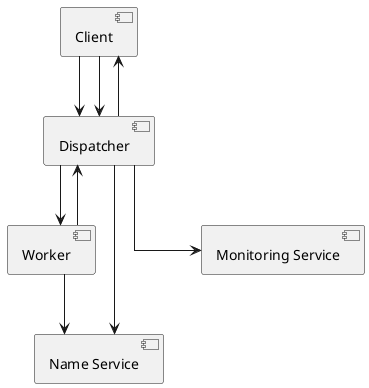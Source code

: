 @startuml Components
[Client]
[Dispatcher]
[Worker]
[Name Service]
[Monitoring Service]

skinparam linetype polyline
skinparam linetype ortho

[Client] --> [Dispatcher]
[Client] --> [Dispatcher]
[Dispatcher] --> [Client]

[Worker] --> [Dispatcher]
[Dispatcher] --> [Worker]

[Worker] --> [Name Service]

[Dispatcher] --> [Name Service]

[Dispatcher] --> [Monitoring Service]
@enduml